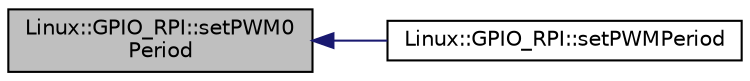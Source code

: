 digraph "Linux::GPIO_RPI::setPWM0Period"
{
 // INTERACTIVE_SVG=YES
  edge [fontname="Helvetica",fontsize="10",labelfontname="Helvetica",labelfontsize="10"];
  node [fontname="Helvetica",fontsize="10",shape=record];
  rankdir="LR";
  Node1 [label="Linux::GPIO_RPI::setPWM0\lPeriod",height=0.2,width=0.4,color="black", fillcolor="grey75", style="filled", fontcolor="black"];
  Node1 -> Node2 [dir="back",color="midnightblue",fontsize="10",style="solid",fontname="Helvetica"];
  Node2 [label="Linux::GPIO_RPI::setPWMPeriod",height=0.2,width=0.4,color="black", fillcolor="white", style="filled",URL="$classLinux_1_1GPIO__RPI.html#a62e02a1fbddf92fb2447e67a147a685c"];
}
